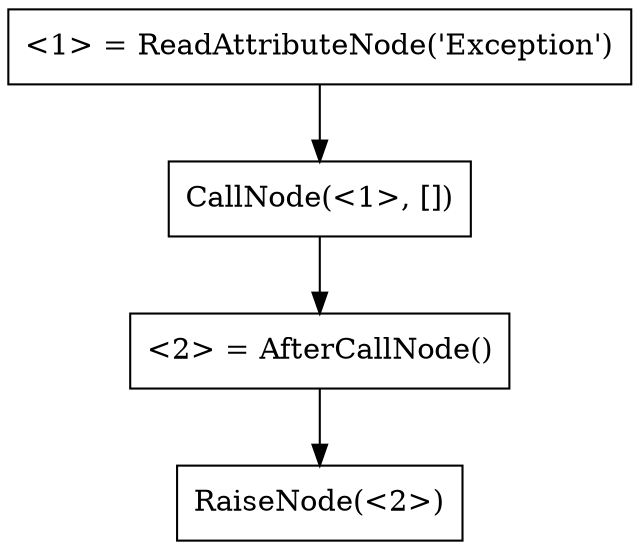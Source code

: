 digraph {
	overlap=scalexy;
	node [shape=record];
	"1" [shape=record label="&lt;1&gt; = ReadAttributeNode('Exception')"];
	"2" [shape=record label="CallNode(&lt;1&gt;, [])"];
	"3" [shape=record label="&lt;2&gt; = AfterCallNode()"];
	"4" [shape=record label="RaiseNode(&lt;2&gt;)"];
	"1" -> "2" [style="solid" label=""];
	"2" -> "3" [style="solid" label=""];
	"3" -> "4" [style="solid" label=""];

}